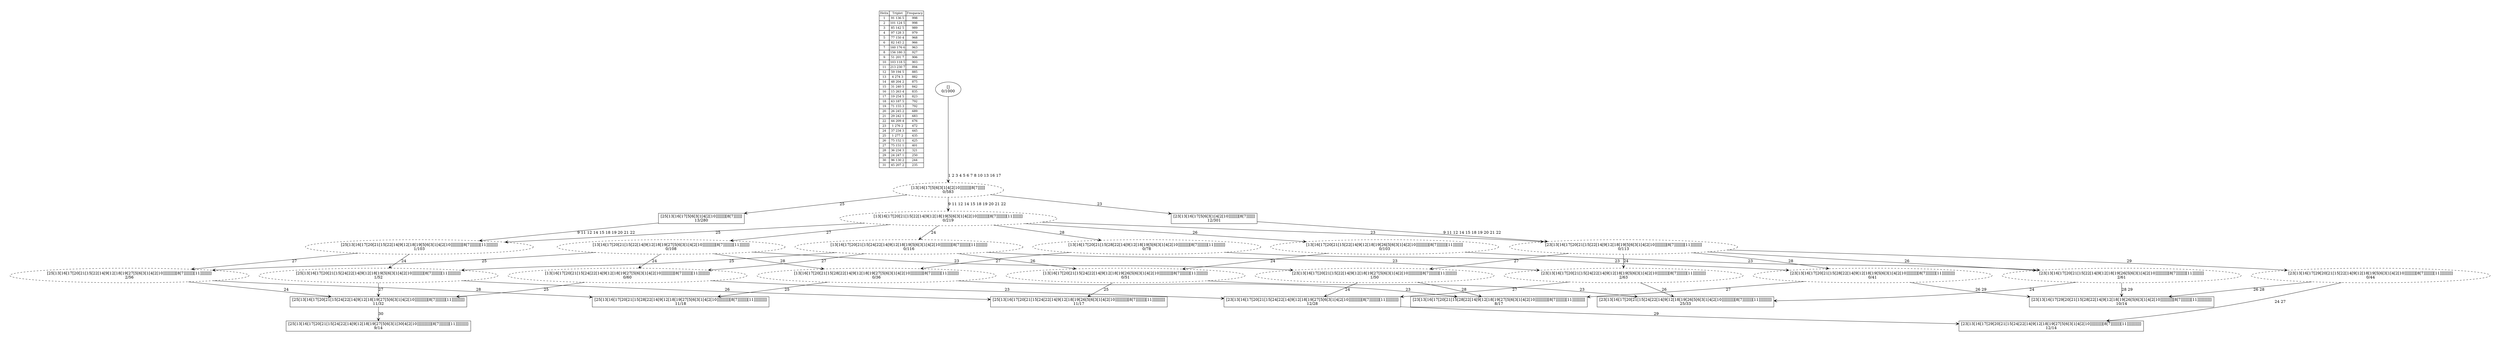 digraph G {
	pad = 0.5;
	nodesep = 0.5;
"legend" [label = < <table border="0" cellborder="1" cellspacing="0"><tr><td>Helix</td><td>Triplet</td><td>Frequency</td></tr>
<tr><td>1</td><td>91 136 5</td><td>998</td></tr>
<tr><td>2</td><td>101 124 5</td><td>998</td></tr>
<tr><td>3</td><td>85 142 5</td><td>989</td></tr>
<tr><td>4</td><td>97 128 3</td><td>979</td></tr>
<tr><td>5</td><td>77 150 4</td><td>968</td></tr>
<tr><td>6</td><td>82 145 2</td><td>966</td></tr>
<tr><td>7</td><td>160 176 6</td><td>963</td></tr>
<tr><td>8</td><td>156 180 3</td><td>927</td></tr>
<tr><td>9</td><td>51 201 7</td><td>906</td></tr>
<tr><td>10</td><td>103 118 5</td><td>903</td></tr>
<tr><td>11</td><td>213 230 7</td><td>894</td></tr>
<tr><td>12</td><td>59 194 5</td><td>885</td></tr>
<tr><td>13</td><td>4 274 3</td><td>882</td></tr>
<tr><td>14</td><td>48 204 2</td><td>875</td></tr>
<tr><td>15</td><td>31 240 5</td><td>842</td></tr>
<tr><td>16</td><td>15 263 4</td><td>835</td></tr>
<tr><td>17</td><td>19 254 5</td><td>823</td></tr>
<tr><td>18</td><td>63 187 5</td><td>792</td></tr>
<tr><td>19</td><td>71 155 3</td><td>792</td></tr>
<tr><td>20</td><td>26 245 2</td><td>689</td></tr>
<tr><td>21</td><td>29 242 1</td><td>683</td></tr>
<tr><td>22</td><td>44 209 4</td><td>676</td></tr>
<tr><td>23</td><td>1 276 2</td><td>472</td></tr>
<tr><td>24</td><td>37 234 3</td><td>445</td></tr>
<tr><td>25</td><td>1 277 2</td><td>435</td></tr>
<tr><td>26</td><td>75 152 1</td><td>425</td></tr>
<tr><td>27</td><td>75 151 1</td><td>401</td></tr>
<tr><td>28</td><td>36 234 3</td><td>321</td></tr>
<tr><td>29</td><td>24 247 1</td><td>250</td></tr>
<tr><td>30</td><td>96 130 2</td><td>244</td></tr>
<tr><td>31</td><td>45 207 2</td><td>235</td></tr>
</table>>, shape = plaintext, fontsize=11];
"1 2 3 4 5 6 7 8 9 10 11 12 13 14 15 16 17 18 19 20 21 22 23 24 26 " [shape = box];
"1 2 3 4 5 6 7 8 10 13 16 17 25 " [shape = box];
"1 2 3 4 5 6 7 8 10 13 16 17 23 " [shape = box];
"1 2 3 4 5 6 7 8 9 10 11 12 13 14 15 16 17 18 19 20 21 22 23 24 27 29 " [shape = box];
"1 2 3 4 5 6 7 8 9 10 11 12 13 14 15 16 17 18 19 20 21 22 23 24 27 " [shape = box];
"1 2 3 4 5 6 7 8 9 10 11 12 13 14 15 16 17 18 19 20 21 22 25 27 28 " [shape = box];
"1 2 3 4 5 6 7 8 9 10 11 12 13 14 15 16 17 18 19 20 21 22 24 25 26 " [shape = box];
"1 2 3 4 5 6 7 8 9 10 11 12 13 14 15 16 17 18 19 20 21 22 24 25 27 " [shape = box];
"1 2 3 4 5 6 7 8 9 10 11 12 13 14 15 16 17 18 19 20 21 22 23 26 28 29 " [shape = box];
"1 2 3 4 5 6 7 8 9 10 11 12 13 14 15 16 17 18 19 20 21 22 24 25 27 30 " [shape = box];
"1 2 3 4 5 6 7 8 9 10 11 12 13 14 15 16 17 18 19 20 21 22 23 27 28 " [shape = box];
"1 2 3 4 5 6 7 8 10 13 16 17 " [style = dashed];
"1 2 3 4 5 6 7 8 9 10 11 12 13 14 15 16 17 18 19 20 21 22 23 24 " [style = dashed];
"1 2 3 4 5 6 7 8 9 10 11 12 13 14 15 16 17 18 19 20 21 22 " [style = dashed];
"1 2 3 4 5 6 7 8 9 10 11 12 13 14 15 16 17 18 19 20 21 22 24 26 " [style = dashed];
"1 2 3 4 5 6 7 8 9 10 11 12 13 14 15 16 17 18 19 20 21 22 24 " [style = dashed];
"1 2 3 4 5 6 7 8 9 10 11 12 13 14 15 16 17 18 19 20 21 22 23 26 " [style = dashed];
"1 2 3 4 5 6 7 8 9 10 11 12 13 14 15 16 17 18 19 20 21 22 23 " [style = dashed];
"1 2 3 4 5 6 7 8 9 10 11 12 13 14 15 16 17 18 19 20 21 22 27 " [style = dashed];
"1 2 3 4 5 6 7 8 9 10 11 12 13 14 15 16 17 18 19 20 21 22 24 27 " [style = dashed];
"1 2 3 4 5 6 7 8 9 10 11 12 13 14 15 16 17 18 19 20 21 22 23 29 " [style = dashed];
"1 2 3 4 5 6 7 8 9 10 11 12 13 14 15 16 17 18 19 20 21 22 23 27 " [style = dashed];
"1 2 3 4 5 6 7 8 9 10 11 12 13 14 15 16 17 18 19 20 21 22 25 " [style = dashed];
"1 2 3 4 5 6 7 8 9 10 11 12 13 14 15 16 17 18 19 20 21 22 25 27 " [style = dashed];
"1 2 3 4 5 6 7 8 9 10 11 12 13 14 15 16 17 18 19 20 21 22 28 " [style = dashed];
"1 2 3 4 5 6 7 8 9 10 11 12 13 14 15 16 17 18 19 20 21 22 27 28 " [style = dashed];
"1 2 3 4 5 6 7 8 9 10 11 12 13 14 15 16 17 18 19 20 21 22 24 25 " [style = dashed];
"1 2 3 4 5 6 7 8 9 10 11 12 13 14 15 16 17 18 19 20 21 22 26 " [style = dashed];
"1 2 3 4 5 6 7 8 9 10 11 12 13 14 15 16 17 18 19 20 21 22 23 28 " [style = dashed];
"1 2 3 4 5 6 7 8 9 10 11 12 13 14 15 16 17 18 19 20 21 22 23 24 26 " [label = "[23[13[16[17[20[21[15[24[22[14[9[12[18[19[26[5[6[3[1[4[2[10]]]]]]]]][8[7]]]]]]][11]]]]]]]]]\n25/33"];
"1 2 3 4 5 6 7 8 10 13 16 17 25 " [label = "[25[13[16[17[5[6[3[1[4[2[10]]]]]]][8[7]]]]]]\n13/280"];
"1 2 3 4 5 6 7 8 10 13 16 17 23 " [label = "[23[13[16[17[5[6[3[1[4[2[10]]]]]]][8[7]]]]]]\n12/301"];
"1 2 3 4 5 6 7 8 9 10 11 12 13 14 15 16 17 18 19 20 21 22 23 24 27 29 " [label = "[23[13[16[17[29[20[21[15[24[22[14[9[12[18[19[27[5[6[3[1[4[2[10]]]]]]]]][8[7]]]]]]][11]]]]]]]]]]\n12/14"];
"1 2 3 4 5 6 7 8 9 10 11 12 13 14 15 16 17 18 19 20 21 22 23 24 27 " [label = "[23[13[16[17[20[21[15[24[22[14[9[12[18[19[27[5[6[3[1[4[2[10]]]]]]]]][8[7]]]]]]][11]]]]]]]]]\n12/28"];
"1 2 3 4 5 6 7 8 9 10 11 12 13 14 15 16 17 18 19 20 21 22 25 27 28 " [label = "[25[13[16[17[20[21[15[28[22[14[9[12[18[19[27[5[6[3[1[4[2[10]]]]]]]]][8[7]]]]]]][11]]]]]]]]]\n11/18"];
"1 2 3 4 5 6 7 8 9 10 11 12 13 14 15 16 17 18 19 20 21 22 24 25 26 " [label = "[25[13[16[17[20[21[15[24[22[14[9[12[18[19[26[5[6[3[1[4[2[10]]]]]]]]][8[7]]]]]]][11]]]]]]]]]\n11/17"];
"1 2 3 4 5 6 7 8 9 10 11 12 13 14 15 16 17 18 19 20 21 22 24 25 27 " [label = "[25[13[16[17[20[21[15[24[22[14[9[12[18[19[27[5[6[3[1[4[2[10]]]]]]]]][8[7]]]]]]][11]]]]]]]]]\n11/32"];
"1 2 3 4 5 6 7 8 9 10 11 12 13 14 15 16 17 18 19 20 21 22 23 26 28 29 " [label = "[23[13[16[17[29[20[21[15[28[22[14[9[12[18[19[26[5[6[3[1[4[2[10]]]]]]]]][8[7]]]]]]][11]]]]]]]]]]\n10/14"];
"1 2 3 4 5 6 7 8 9 10 11 12 13 14 15 16 17 18 19 20 21 22 24 25 27 30 " [label = "[25[13[16[17[20[21[15[24[22[14[9[12[18[19[27[5[6[3[1[30[4[2[10]]]]]]]]]][8[7]]]]]]][11]]]]]]]]]\n9/14"];
"1 2 3 4 5 6 7 8 9 10 11 12 13 14 15 16 17 18 19 20 21 22 23 27 28 " [label = "[23[13[16[17[20[21[15[28[22[14[9[12[18[19[27[5[6[3[1[4[2[10]]]]]]]]][8[7]]]]]]][11]]]]]]]]]\n8/17"];
"1 2 3 4 5 6 7 8 10 13 16 17 " [label = "[13[16[17[5[6[3[1[4[2[10]]]]]]][8[7]]]]]\n0/583"];
"1 2 3 4 5 6 7 8 9 10 11 12 13 14 15 16 17 18 19 20 21 22 23 24 " [label = "[23[13[16[17[20[21[15[24[22[14[9[12[18[19[5[6[3[1[4[2[10]]]]]]]][8[7]]]]]]][11]]]]]]]]]\n2/63"];
"1 2 3 4 5 6 7 8 9 10 11 12 13 14 15 16 17 18 19 20 21 22 " [label = "[13[16[17[20[21[15[22[14[9[12[18[19[5[6[3[1[4[2[10]]]]]]]][8[7]]]]]]][11]]]]]]]\n0/219"];
"1 2 3 4 5 6 7 8 9 10 11 12 13 14 15 16 17 18 19 20 21 22 24 26 " [label = "[13[16[17[20[21[15[24[22[14[9[12[18[19[26[5[6[3[1[4[2[10]]]]]]]]][8[7]]]]]]][11]]]]]]]]\n0/51"];
"1 2 3 4 5 6 7 8 9 10 11 12 13 14 15 16 17 18 19 20 21 22 24 " [label = "[13[16[17[20[21[15[24[22[14[9[12[18[19[5[6[3[1[4[2[10]]]]]]]][8[7]]]]]]][11]]]]]]]]\n0/116"];
"1 2 3 4 5 6 7 8 9 10 11 12 13 14 15 16 17 18 19 20 21 22 23 26 " [label = "[23[13[16[17[20[21[15[22[14[9[12[18[19[26[5[6[3[1[4[2[10]]]]]]]]][8[7]]]]]]][11]]]]]]]]\n2/61"];
"1 2 3 4 5 6 7 8 9 10 11 12 13 14 15 16 17 18 19 20 21 22 23 " [label = "[23[13[16[17[20[21[15[22[14[9[12[18[19[5[6[3[1[4[2[10]]]]]]]][8[7]]]]]]][11]]]]]]]]\n0/113"];
"1 2 3 4 5 6 7 8 9 10 11 12 13 14 15 16 17 18 19 20 21 22 27 " [label = "[13[16[17[20[21[15[22[14[9[12[18[19[27[5[6[3[1[4[2[10]]]]]]]]][8[7]]]]]]][11]]]]]]]\n0/108"];
"1 2 3 4 5 6 7 8 9 10 11 12 13 14 15 16 17 18 19 20 21 22 24 27 " [label = "[13[16[17[20[21[15[24[22[14[9[12[18[19[27[5[6[3[1[4[2[10]]]]]]]]][8[7]]]]]]][11]]]]]]]]\n0/60"];
"1 2 3 4 5 6 7 8 9 10 11 12 13 14 15 16 17 18 19 20 21 22 23 29 " [label = "[23[13[16[17[29[20[21[15[22[14[9[12[18[19[5[6[3[1[4[2[10]]]]]]]][8[7]]]]]]][11]]]]]]]]]\n0/44"];
"1 2 3 4 5 6 7 8 9 10 11 12 13 14 15 16 17 18 19 20 21 22 23 27 " [label = "[23[13[16[17[20[21[15[22[14[9[12[18[19[27[5[6[3[1[4[2[10]]]]]]]]][8[7]]]]]]][11]]]]]]]]\n1/50"];
"1 2 3 4 5 6 7 8 9 10 11 12 13 14 15 16 17 18 19 20 21 22 25 " [label = "[25[13[16[17[20[21[15[22[14[9[12[18[19[5[6[3[1[4[2[10]]]]]]]][8[7]]]]]]][11]]]]]]]]\n1/103"];
"1 2 3 4 5 6 7 8 9 10 11 12 13 14 15 16 17 18 19 20 21 22 25 27 " [label = "[25[13[16[17[20[21[15[22[14[9[12[18[19[27[5[6[3[1[4[2[10]]]]]]]]][8[7]]]]]]][11]]]]]]]]\n2/56"];
"1 2 3 4 5 6 7 8 9 10 11 12 13 14 15 16 17 18 19 20 21 22 28 " [label = "[13[16[17[20[21[15[28[22[14[9[12[18[19[5[6[3[1[4[2[10]]]]]]]][8[7]]]]]]][11]]]]]]]]\n0/78"];
"1 2 3 4 5 6 7 8 9 10 11 12 13 14 15 16 17 18 19 20 21 22 27 28 " [label = "[13[16[17[20[21[15[28[22[14[9[12[18[19[27[5[6[3[1[4[2[10]]]]]]]]][8[7]]]]]]][11]]]]]]]]\n0/36"];
"1 2 3 4 5 6 7 8 9 10 11 12 13 14 15 16 17 18 19 20 21 22 24 25 " [label = "[25[13[16[17[20[21[15[24[22[14[9[12[18[19[5[6[3[1[4[2[10]]]]]]]][8[7]]]]]]][11]]]]]]]]]\n1/52"];
"1 2 3 4 5 6 7 8 9 10 11 12 13 14 15 16 17 18 19 20 21 22 26 " [label = "[13[16[17[20[21[15[22[14[9[12[18[19[26[5[6[3[1[4[2[10]]]]]]]]][8[7]]]]]]][11]]]]]]]\n0/103"];
"1 2 3 4 5 6 7 8 9 10 11 12 13 14 15 16 17 18 19 20 21 22 23 28 " [label = "[23[13[16[17[20[21[15[28[22[14[9[12[18[19[5[6[3[1[4[2[10]]]]]]]][8[7]]]]]]][11]]]]]]]]]\n0/41"];
"" [label = "[]\n0/1000"];
"1 2 3 4 5 6 7 8 10 13 16 17 25 " -> "1 2 3 4 5 6 7 8 9 10 11 12 13 14 15 16 17 18 19 20 21 22 25 " [label = "9 11 12 14 15 18 19 20 21 22 ", arrowhead = vee];
"1 2 3 4 5 6 7 8 10 13 16 17 23 " -> "1 2 3 4 5 6 7 8 9 10 11 12 13 14 15 16 17 18 19 20 21 22 23 " [label = "9 11 12 14 15 18 19 20 21 22 ", arrowhead = vee];
"1 2 3 4 5 6 7 8 9 10 11 12 13 14 15 16 17 18 19 20 21 22 23 24 27 " -> "1 2 3 4 5 6 7 8 9 10 11 12 13 14 15 16 17 18 19 20 21 22 23 24 27 29 " [label = "29 ", arrowhead = vee];
"1 2 3 4 5 6 7 8 9 10 11 12 13 14 15 16 17 18 19 20 21 22 24 25 27 " -> "1 2 3 4 5 6 7 8 9 10 11 12 13 14 15 16 17 18 19 20 21 22 24 25 27 30 " [label = "30 ", arrowhead = vee];
"1 2 3 4 5 6 7 8 10 13 16 17 " -> "1 2 3 4 5 6 7 8 10 13 16 17 25 " [label = "25 ", arrowhead = vee];
"1 2 3 4 5 6 7 8 10 13 16 17 " -> "1 2 3 4 5 6 7 8 9 10 11 12 13 14 15 16 17 18 19 20 21 22 " [label = "9 11 12 14 15 18 19 20 21 22 ", arrowhead = vee];
"1 2 3 4 5 6 7 8 10 13 16 17 " -> "1 2 3 4 5 6 7 8 10 13 16 17 23 " [label = "23 ", arrowhead = vee];
"1 2 3 4 5 6 7 8 9 10 11 12 13 14 15 16 17 18 19 20 21 22 23 24 " -> "1 2 3 4 5 6 7 8 9 10 11 12 13 14 15 16 17 18 19 20 21 22 23 24 26 " [label = "26 ", arrowhead = vee];
"1 2 3 4 5 6 7 8 9 10 11 12 13 14 15 16 17 18 19 20 21 22 23 24 " -> "1 2 3 4 5 6 7 8 9 10 11 12 13 14 15 16 17 18 19 20 21 22 23 24 27 " [label = "27 ", arrowhead = vee];
"1 2 3 4 5 6 7 8 9 10 11 12 13 14 15 16 17 18 19 20 21 22 " -> "1 2 3 4 5 6 7 8 9 10 11 12 13 14 15 16 17 18 19 20 21 22 24 " [label = "24 ", arrowhead = vee];
"1 2 3 4 5 6 7 8 9 10 11 12 13 14 15 16 17 18 19 20 21 22 " -> "1 2 3 4 5 6 7 8 9 10 11 12 13 14 15 16 17 18 19 20 21 22 23 " [label = "23 ", arrowhead = vee];
"1 2 3 4 5 6 7 8 9 10 11 12 13 14 15 16 17 18 19 20 21 22 " -> "1 2 3 4 5 6 7 8 9 10 11 12 13 14 15 16 17 18 19 20 21 22 27 " [label = "27 ", arrowhead = vee];
"1 2 3 4 5 6 7 8 9 10 11 12 13 14 15 16 17 18 19 20 21 22 " -> "1 2 3 4 5 6 7 8 9 10 11 12 13 14 15 16 17 18 19 20 21 22 25 " [label = "25 ", arrowhead = vee];
"1 2 3 4 5 6 7 8 9 10 11 12 13 14 15 16 17 18 19 20 21 22 " -> "1 2 3 4 5 6 7 8 9 10 11 12 13 14 15 16 17 18 19 20 21 22 28 " [label = "28 ", arrowhead = vee];
"1 2 3 4 5 6 7 8 9 10 11 12 13 14 15 16 17 18 19 20 21 22 " -> "1 2 3 4 5 6 7 8 9 10 11 12 13 14 15 16 17 18 19 20 21 22 26 " [label = "26 ", arrowhead = vee];
"1 2 3 4 5 6 7 8 9 10 11 12 13 14 15 16 17 18 19 20 21 22 24 26 " -> "1 2 3 4 5 6 7 8 9 10 11 12 13 14 15 16 17 18 19 20 21 22 23 24 26 " [label = "23 ", arrowhead = vee];
"1 2 3 4 5 6 7 8 9 10 11 12 13 14 15 16 17 18 19 20 21 22 24 26 " -> "1 2 3 4 5 6 7 8 9 10 11 12 13 14 15 16 17 18 19 20 21 22 24 25 26 " [label = "25 ", arrowhead = vee];
"1 2 3 4 5 6 7 8 9 10 11 12 13 14 15 16 17 18 19 20 21 22 24 " -> "1 2 3 4 5 6 7 8 9 10 11 12 13 14 15 16 17 18 19 20 21 22 23 24 " [label = "23 ", arrowhead = vee];
"1 2 3 4 5 6 7 8 9 10 11 12 13 14 15 16 17 18 19 20 21 22 24 " -> "1 2 3 4 5 6 7 8 9 10 11 12 13 14 15 16 17 18 19 20 21 22 24 26 " [label = "26 ", arrowhead = vee];
"1 2 3 4 5 6 7 8 9 10 11 12 13 14 15 16 17 18 19 20 21 22 24 " -> "1 2 3 4 5 6 7 8 9 10 11 12 13 14 15 16 17 18 19 20 21 22 24 27 " [label = "27 ", arrowhead = vee];
"1 2 3 4 5 6 7 8 9 10 11 12 13 14 15 16 17 18 19 20 21 22 24 " -> "1 2 3 4 5 6 7 8 9 10 11 12 13 14 15 16 17 18 19 20 21 22 24 25 " [label = "25 ", arrowhead = vee];
"1 2 3 4 5 6 7 8 9 10 11 12 13 14 15 16 17 18 19 20 21 22 23 26 " -> "1 2 3 4 5 6 7 8 9 10 11 12 13 14 15 16 17 18 19 20 21 22 23 24 26 " [label = "24 ", arrowhead = vee];
"1 2 3 4 5 6 7 8 9 10 11 12 13 14 15 16 17 18 19 20 21 22 23 26 " -> "1 2 3 4 5 6 7 8 9 10 11 12 13 14 15 16 17 18 19 20 21 22 23 26 28 29 " [label = "28 29 ", arrowhead = vee];
"1 2 3 4 5 6 7 8 9 10 11 12 13 14 15 16 17 18 19 20 21 22 23 " -> "1 2 3 4 5 6 7 8 9 10 11 12 13 14 15 16 17 18 19 20 21 22 23 24 " [label = "24 ", arrowhead = vee];
"1 2 3 4 5 6 7 8 9 10 11 12 13 14 15 16 17 18 19 20 21 22 23 " -> "1 2 3 4 5 6 7 8 9 10 11 12 13 14 15 16 17 18 19 20 21 22 23 26 " [label = "26 ", arrowhead = vee];
"1 2 3 4 5 6 7 8 9 10 11 12 13 14 15 16 17 18 19 20 21 22 23 " -> "1 2 3 4 5 6 7 8 9 10 11 12 13 14 15 16 17 18 19 20 21 22 23 29 " [label = "29 ", arrowhead = vee];
"1 2 3 4 5 6 7 8 9 10 11 12 13 14 15 16 17 18 19 20 21 22 23 " -> "1 2 3 4 5 6 7 8 9 10 11 12 13 14 15 16 17 18 19 20 21 22 23 27 " [label = "27 ", arrowhead = vee];
"1 2 3 4 5 6 7 8 9 10 11 12 13 14 15 16 17 18 19 20 21 22 23 " -> "1 2 3 4 5 6 7 8 9 10 11 12 13 14 15 16 17 18 19 20 21 22 23 28 " [label = "28 ", arrowhead = vee];
"1 2 3 4 5 6 7 8 9 10 11 12 13 14 15 16 17 18 19 20 21 22 27 " -> "1 2 3 4 5 6 7 8 9 10 11 12 13 14 15 16 17 18 19 20 21 22 24 27 " [label = "24 ", arrowhead = vee];
"1 2 3 4 5 6 7 8 9 10 11 12 13 14 15 16 17 18 19 20 21 22 27 " -> "1 2 3 4 5 6 7 8 9 10 11 12 13 14 15 16 17 18 19 20 21 22 23 27 " [label = "23 ", arrowhead = vee];
"1 2 3 4 5 6 7 8 9 10 11 12 13 14 15 16 17 18 19 20 21 22 27 " -> "1 2 3 4 5 6 7 8 9 10 11 12 13 14 15 16 17 18 19 20 21 22 25 27 " [label = "25 ", arrowhead = vee];
"1 2 3 4 5 6 7 8 9 10 11 12 13 14 15 16 17 18 19 20 21 22 27 " -> "1 2 3 4 5 6 7 8 9 10 11 12 13 14 15 16 17 18 19 20 21 22 27 28 " [label = "28 ", arrowhead = vee];
"1 2 3 4 5 6 7 8 9 10 11 12 13 14 15 16 17 18 19 20 21 22 24 27 " -> "1 2 3 4 5 6 7 8 9 10 11 12 13 14 15 16 17 18 19 20 21 22 24 25 27 " [label = "25 ", arrowhead = vee];
"1 2 3 4 5 6 7 8 9 10 11 12 13 14 15 16 17 18 19 20 21 22 24 27 " -> "1 2 3 4 5 6 7 8 9 10 11 12 13 14 15 16 17 18 19 20 21 22 23 24 27 " [label = "23 ", arrowhead = vee];
"1 2 3 4 5 6 7 8 9 10 11 12 13 14 15 16 17 18 19 20 21 22 23 29 " -> "1 2 3 4 5 6 7 8 9 10 11 12 13 14 15 16 17 18 19 20 21 22 23 24 27 29 " [label = "24 27 ", arrowhead = vee];
"1 2 3 4 5 6 7 8 9 10 11 12 13 14 15 16 17 18 19 20 21 22 23 29 " -> "1 2 3 4 5 6 7 8 9 10 11 12 13 14 15 16 17 18 19 20 21 22 23 26 28 29 " [label = "26 28 ", arrowhead = vee];
"1 2 3 4 5 6 7 8 9 10 11 12 13 14 15 16 17 18 19 20 21 22 23 27 " -> "1 2 3 4 5 6 7 8 9 10 11 12 13 14 15 16 17 18 19 20 21 22 23 27 28 " [label = "28 ", arrowhead = vee];
"1 2 3 4 5 6 7 8 9 10 11 12 13 14 15 16 17 18 19 20 21 22 23 27 " -> "1 2 3 4 5 6 7 8 9 10 11 12 13 14 15 16 17 18 19 20 21 22 23 24 27 " [label = "24 ", arrowhead = vee];
"1 2 3 4 5 6 7 8 9 10 11 12 13 14 15 16 17 18 19 20 21 22 25 " -> "1 2 3 4 5 6 7 8 9 10 11 12 13 14 15 16 17 18 19 20 21 22 25 27 " [label = "27 ", arrowhead = vee];
"1 2 3 4 5 6 7 8 9 10 11 12 13 14 15 16 17 18 19 20 21 22 25 " -> "1 2 3 4 5 6 7 8 9 10 11 12 13 14 15 16 17 18 19 20 21 22 24 25 " [label = "24 ", arrowhead = vee];
"1 2 3 4 5 6 7 8 9 10 11 12 13 14 15 16 17 18 19 20 21 22 25 27 " -> "1 2 3 4 5 6 7 8 9 10 11 12 13 14 15 16 17 18 19 20 21 22 25 27 28 " [label = "28 ", arrowhead = vee];
"1 2 3 4 5 6 7 8 9 10 11 12 13 14 15 16 17 18 19 20 21 22 25 27 " -> "1 2 3 4 5 6 7 8 9 10 11 12 13 14 15 16 17 18 19 20 21 22 24 25 27 " [label = "24 ", arrowhead = vee];
"1 2 3 4 5 6 7 8 9 10 11 12 13 14 15 16 17 18 19 20 21 22 28 " -> "1 2 3 4 5 6 7 8 9 10 11 12 13 14 15 16 17 18 19 20 21 22 27 28 " [label = "27 ", arrowhead = vee];
"1 2 3 4 5 6 7 8 9 10 11 12 13 14 15 16 17 18 19 20 21 22 28 " -> "1 2 3 4 5 6 7 8 9 10 11 12 13 14 15 16 17 18 19 20 21 22 23 28 " [label = "23 ", arrowhead = vee];
"1 2 3 4 5 6 7 8 9 10 11 12 13 14 15 16 17 18 19 20 21 22 27 28 " -> "1 2 3 4 5 6 7 8 9 10 11 12 13 14 15 16 17 18 19 20 21 22 25 27 28 " [label = "25 ", arrowhead = vee];
"1 2 3 4 5 6 7 8 9 10 11 12 13 14 15 16 17 18 19 20 21 22 27 28 " -> "1 2 3 4 5 6 7 8 9 10 11 12 13 14 15 16 17 18 19 20 21 22 23 27 28 " [label = "23 ", arrowhead = vee];
"1 2 3 4 5 6 7 8 9 10 11 12 13 14 15 16 17 18 19 20 21 22 24 25 " -> "1 2 3 4 5 6 7 8 9 10 11 12 13 14 15 16 17 18 19 20 21 22 24 25 26 " [label = "26 ", arrowhead = vee];
"1 2 3 4 5 6 7 8 9 10 11 12 13 14 15 16 17 18 19 20 21 22 24 25 " -> "1 2 3 4 5 6 7 8 9 10 11 12 13 14 15 16 17 18 19 20 21 22 24 25 27 " [label = "27 ", arrowhead = vee];
"1 2 3 4 5 6 7 8 9 10 11 12 13 14 15 16 17 18 19 20 21 22 26 " -> "1 2 3 4 5 6 7 8 9 10 11 12 13 14 15 16 17 18 19 20 21 22 24 26 " [label = "24 ", arrowhead = vee];
"1 2 3 4 5 6 7 8 9 10 11 12 13 14 15 16 17 18 19 20 21 22 26 " -> "1 2 3 4 5 6 7 8 9 10 11 12 13 14 15 16 17 18 19 20 21 22 23 26 " [label = "23 ", arrowhead = vee];
"1 2 3 4 5 6 7 8 9 10 11 12 13 14 15 16 17 18 19 20 21 22 23 28 " -> "1 2 3 4 5 6 7 8 9 10 11 12 13 14 15 16 17 18 19 20 21 22 23 26 28 29 " [label = "26 29 ", arrowhead = vee];
"1 2 3 4 5 6 7 8 9 10 11 12 13 14 15 16 17 18 19 20 21 22 23 28 " -> "1 2 3 4 5 6 7 8 9 10 11 12 13 14 15 16 17 18 19 20 21 22 23 27 28 " [label = "27 ", arrowhead = vee];
"" -> "1 2 3 4 5 6 7 8 10 13 16 17 " [label = "1 2 3 4 5 6 7 8 10 13 16 17 ", arrowhead = vee];
}
